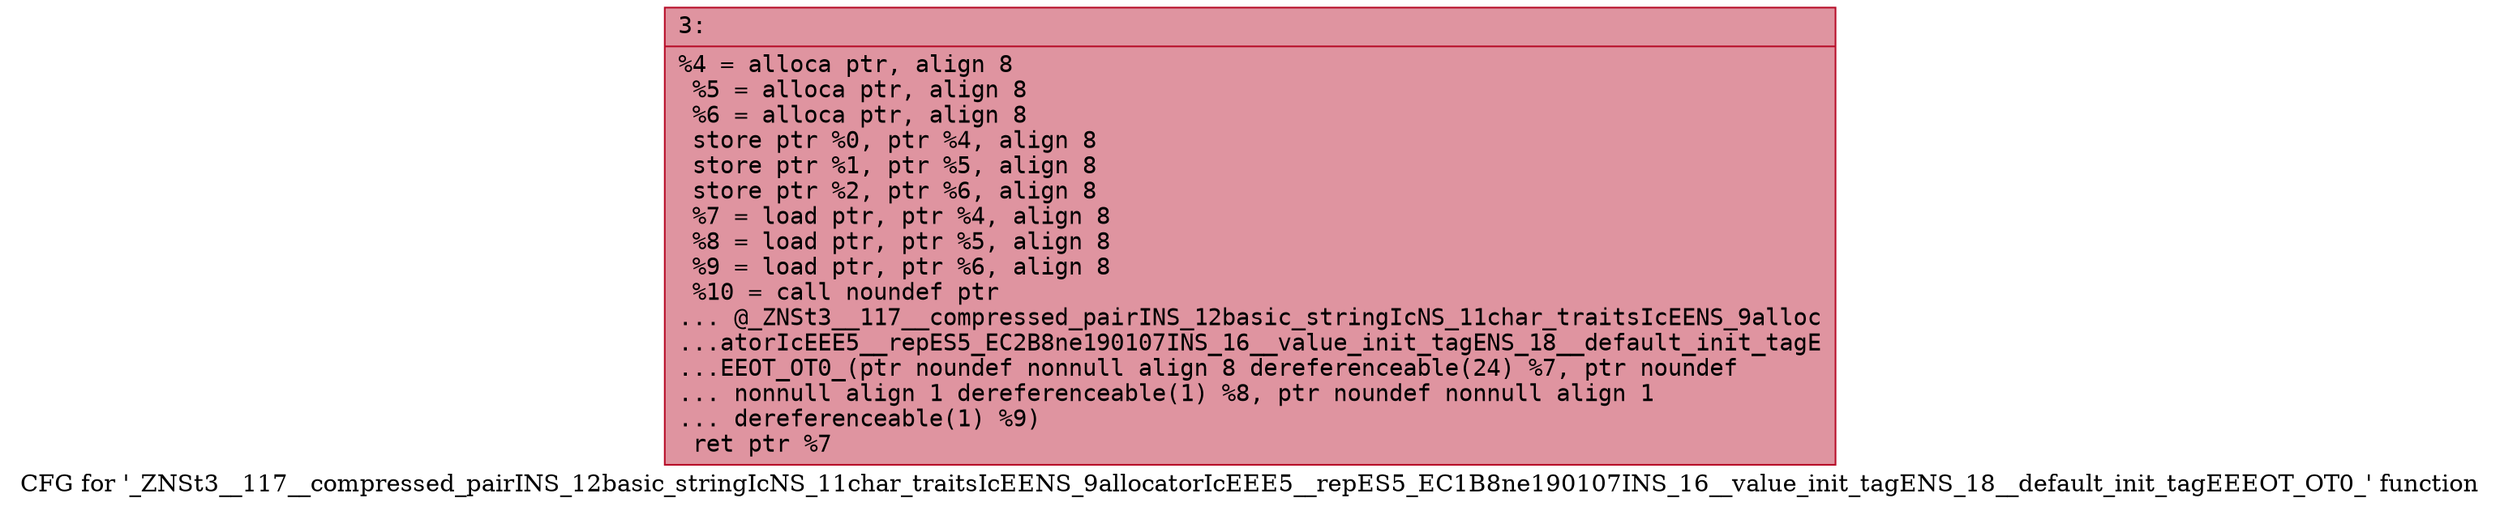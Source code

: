 digraph "CFG for '_ZNSt3__117__compressed_pairINS_12basic_stringIcNS_11char_traitsIcEENS_9allocatorIcEEE5__repES5_EC1B8ne190107INS_16__value_init_tagENS_18__default_init_tagEEEOT_OT0_' function" {
	label="CFG for '_ZNSt3__117__compressed_pairINS_12basic_stringIcNS_11char_traitsIcEENS_9allocatorIcEEE5__repES5_EC1B8ne190107INS_16__value_init_tagENS_18__default_init_tagEEEOT_OT0_' function";

	Node0x60000093ac60 [shape=record,color="#b70d28ff", style=filled, fillcolor="#b70d2870" fontname="Courier",label="{3:\l|  %4 = alloca ptr, align 8\l  %5 = alloca ptr, align 8\l  %6 = alloca ptr, align 8\l  store ptr %0, ptr %4, align 8\l  store ptr %1, ptr %5, align 8\l  store ptr %2, ptr %6, align 8\l  %7 = load ptr, ptr %4, align 8\l  %8 = load ptr, ptr %5, align 8\l  %9 = load ptr, ptr %6, align 8\l  %10 = call noundef ptr\l... @_ZNSt3__117__compressed_pairINS_12basic_stringIcNS_11char_traitsIcEENS_9alloc\l...atorIcEEE5__repES5_EC2B8ne190107INS_16__value_init_tagENS_18__default_init_tagE\l...EEOT_OT0_(ptr noundef nonnull align 8 dereferenceable(24) %7, ptr noundef\l... nonnull align 1 dereferenceable(1) %8, ptr noundef nonnull align 1\l... dereferenceable(1) %9)\l  ret ptr %7\l}"];
}
